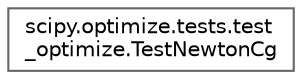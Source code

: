 digraph "Graphical Class Hierarchy"
{
 // LATEX_PDF_SIZE
  bgcolor="transparent";
  edge [fontname=Helvetica,fontsize=10,labelfontname=Helvetica,labelfontsize=10];
  node [fontname=Helvetica,fontsize=10,shape=box,height=0.2,width=0.4];
  rankdir="LR";
  Node0 [id="Node000000",label="scipy.optimize.tests.test\l_optimize.TestNewtonCg",height=0.2,width=0.4,color="grey40", fillcolor="white", style="filled",URL="$d1/dae/classscipy_1_1optimize_1_1tests_1_1test__optimize_1_1TestNewtonCg.html",tooltip=" "];
}
